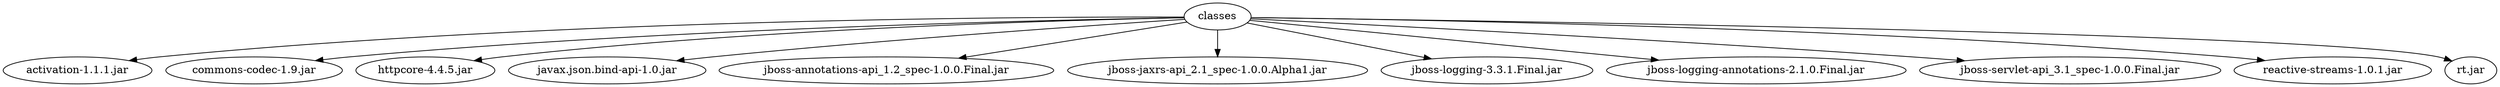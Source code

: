 digraph "summary" {
  "classes"                                          -> "activation-1.1.1.jar";
  "classes"                                          -> "commons-codec-1.9.jar";
  "classes"                                          -> "httpcore-4.4.5.jar";
  "classes"                                          -> "javax.json.bind-api-1.0.jar";
  "classes"                                          -> "jboss-annotations-api_1.2_spec-1.0.0.Final.jar";
  "classes"                                          -> "jboss-jaxrs-api_2.1_spec-1.0.0.Alpha1.jar";
  "classes"                                          -> "jboss-logging-3.3.1.Final.jar";
  "classes"                                          -> "jboss-logging-annotations-2.1.0.Final.jar";
  "classes"                                          -> "jboss-servlet-api_3.1_spec-1.0.0.Final.jar";
  "classes"                                          -> "reactive-streams-1.0.1.jar";
  "classes"                                          -> "rt.jar";
}
